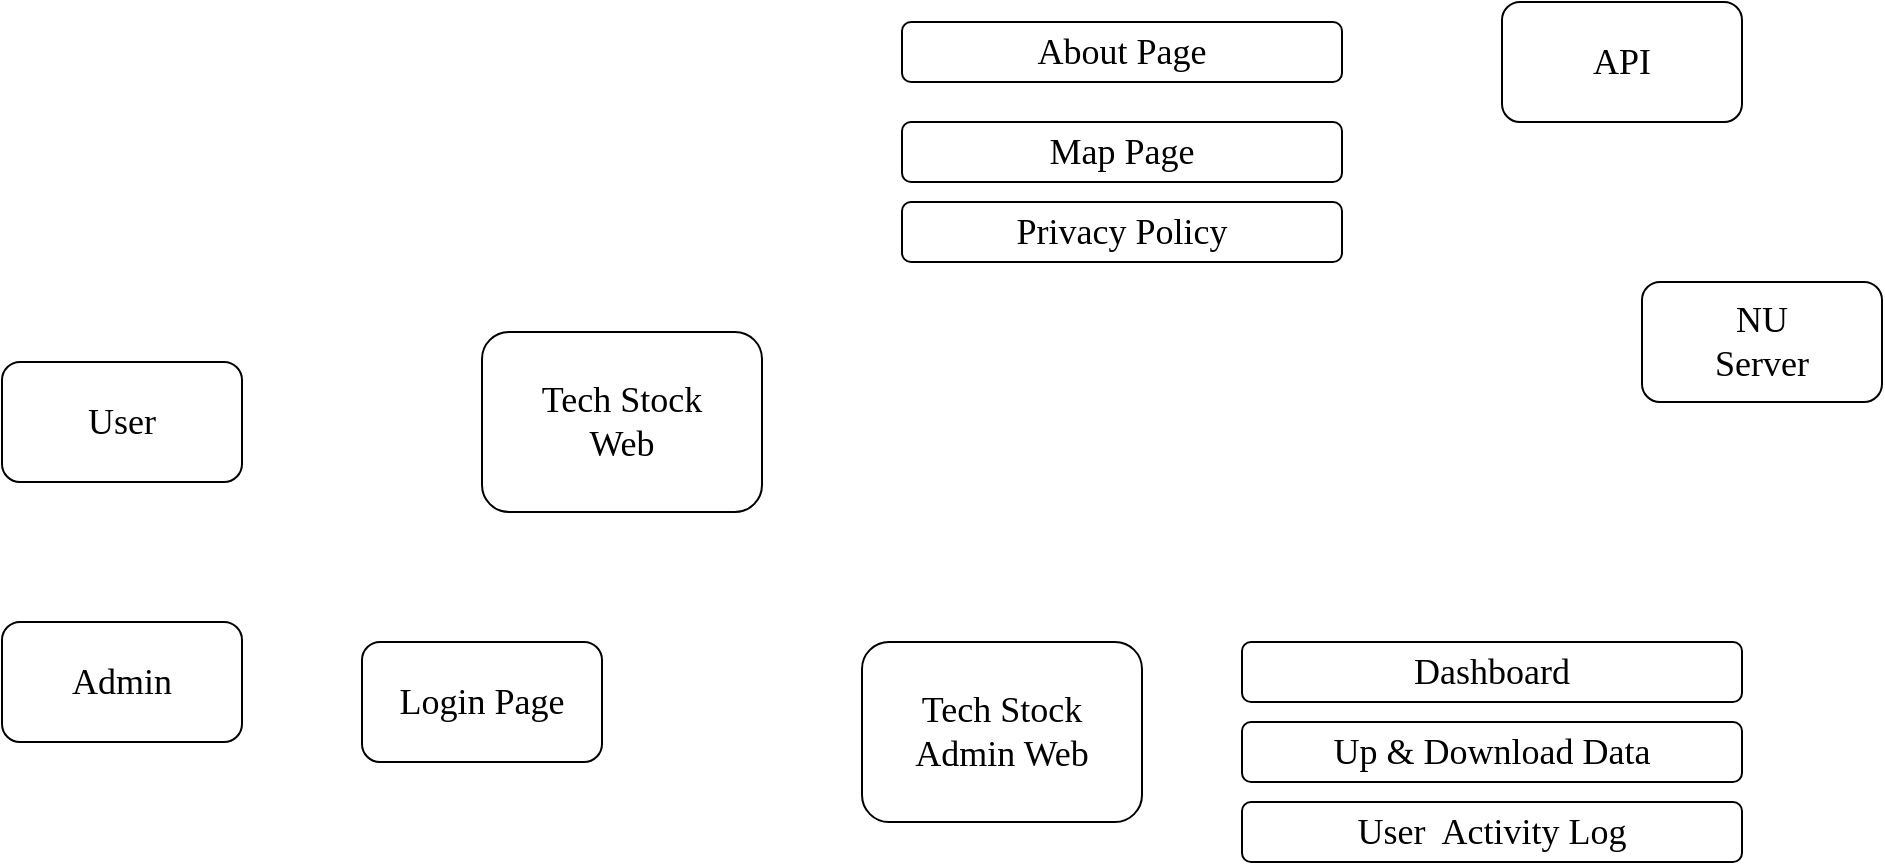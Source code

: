 <mxfile version="26.0.10">
  <diagram name="Page-1" id="r04kMvA0Kik2lb05qq4h">
    <mxGraphModel dx="-432" dy="-831" grid="1" gridSize="10" guides="1" tooltips="1" connect="1" arrows="1" fold="1" page="1" pageScale="1" pageWidth="850" pageHeight="1100" math="0" shadow="0">
      <root>
        <mxCell id="0" />
        <mxCell id="1" parent="0" />
        <mxCell id="CCbu5MB0F2N-UsjDaiTY-2" value="User" style="rounded=1;whiteSpace=wrap;html=1;fontFamily=Chakra Petch;fontSource=https%3A%2F%2Ffonts.googleapis.com%2Fcss%3Ffamily%3DChakra%2BPetch;fontSize=18;" vertex="1" parent="1">
          <mxGeometry x="930" y="1330" width="120" height="60" as="geometry" />
        </mxCell>
        <mxCell id="CCbu5MB0F2N-UsjDaiTY-3" value="Admin" style="rounded=1;whiteSpace=wrap;html=1;fontFamily=Chakra Petch;fontSource=https%3A%2F%2Ffonts.googleapis.com%2Fcss%3Ffamily%3DChakra%2BPetch;fontSize=18;" vertex="1" parent="1">
          <mxGeometry x="930" y="1460" width="120" height="60" as="geometry" />
        </mxCell>
        <mxCell id="CCbu5MB0F2N-UsjDaiTY-4" value="Tech Stock&lt;div&gt;Web&lt;/div&gt;" style="rounded=1;whiteSpace=wrap;html=1;fontFamily=Chakra Petch;fontSource=https%3A%2F%2Ffonts.googleapis.com%2Fcss%3Ffamily%3DChakra%2BPetch;fontSize=18;" vertex="1" parent="1">
          <mxGeometry x="1170" y="1315" width="140" height="90" as="geometry" />
        </mxCell>
        <mxCell id="CCbu5MB0F2N-UsjDaiTY-5" value="API" style="rounded=1;whiteSpace=wrap;html=1;fontFamily=Chakra Petch;fontSource=https%3A%2F%2Ffonts.googleapis.com%2Fcss%3Ffamily%3DChakra%2BPetch;fontSize=18;" vertex="1" parent="1">
          <mxGeometry x="1680" y="1150" width="120" height="60" as="geometry" />
        </mxCell>
        <mxCell id="CCbu5MB0F2N-UsjDaiTY-6" value="Dashboard" style="rounded=1;whiteSpace=wrap;html=1;fontFamily=Chakra Petch;fontSource=https%3A%2F%2Ffonts.googleapis.com%2Fcss%3Ffamily%3DChakra%2BPetch;fontSize=18;" vertex="1" parent="1">
          <mxGeometry x="1550" y="1470" width="250" height="30" as="geometry" />
        </mxCell>
        <mxCell id="CCbu5MB0F2N-UsjDaiTY-7" value="Login Page" style="rounded=1;whiteSpace=wrap;html=1;fontFamily=Chakra Petch;fontSource=https%3A%2F%2Ffonts.googleapis.com%2Fcss%3Ffamily%3DChakra%2BPetch;fontSize=18;" vertex="1" parent="1">
          <mxGeometry x="1110" y="1470" width="120" height="60" as="geometry" />
        </mxCell>
        <mxCell id="CCbu5MB0F2N-UsjDaiTY-8" value="About Page" style="rounded=1;whiteSpace=wrap;html=1;fontFamily=Chakra Petch;fontSource=https%3A%2F%2Ffonts.googleapis.com%2Fcss%3Ffamily%3DChakra%2BPetch;fontSize=18;" vertex="1" parent="1">
          <mxGeometry x="1380" y="1160" width="220" height="30" as="geometry" />
        </mxCell>
        <mxCell id="CCbu5MB0F2N-UsjDaiTY-9" value="Map Page" style="rounded=1;whiteSpace=wrap;html=1;fontFamily=Chakra Petch;fontSource=https%3A%2F%2Ffonts.googleapis.com%2Fcss%3Ffamily%3DChakra%2BPetch;fontSize=18;" vertex="1" parent="1">
          <mxGeometry x="1380" y="1210" width="220" height="30" as="geometry" />
        </mxCell>
        <mxCell id="CCbu5MB0F2N-UsjDaiTY-10" value="Tech Stock&lt;div&gt;Admin Web&lt;/div&gt;" style="rounded=1;whiteSpace=wrap;html=1;fontFamily=Chakra Petch;fontSource=https%3A%2F%2Ffonts.googleapis.com%2Fcss%3Ffamily%3DChakra%2BPetch;fontSize=18;" vertex="1" parent="1">
          <mxGeometry x="1360" y="1470" width="140" height="90" as="geometry" />
        </mxCell>
        <mxCell id="CCbu5MB0F2N-UsjDaiTY-12" value="Up &amp;amp; Download Data" style="rounded=1;whiteSpace=wrap;html=1;fontFamily=Chakra Petch;fontSource=https%3A%2F%2Ffonts.googleapis.com%2Fcss%3Ffamily%3DChakra%2BPetch;fontSize=18;" vertex="1" parent="1">
          <mxGeometry x="1550" y="1510" width="250" height="30" as="geometry" />
        </mxCell>
        <mxCell id="CCbu5MB0F2N-UsjDaiTY-13" value="NU&lt;div&gt;Server&lt;/div&gt;" style="rounded=1;whiteSpace=wrap;html=1;fontFamily=Chakra Petch;fontSource=https%3A%2F%2Ffonts.googleapis.com%2Fcss%3Ffamily%3DChakra%2BPetch;fontSize=18;" vertex="1" parent="1">
          <mxGeometry x="1750" y="1290" width="120" height="60" as="geometry" />
        </mxCell>
        <mxCell id="CCbu5MB0F2N-UsjDaiTY-14" value="User&amp;nbsp; Activity Log" style="rounded=1;whiteSpace=wrap;html=1;fontFamily=Chakra Petch;fontSource=https%3A%2F%2Ffonts.googleapis.com%2Fcss%3Ffamily%3DChakra%2BPetch;fontSize=18;" vertex="1" parent="1">
          <mxGeometry x="1550" y="1550" width="250" height="30" as="geometry" />
        </mxCell>
        <mxCell id="CCbu5MB0F2N-UsjDaiTY-15" value="Privacy Policy" style="rounded=1;whiteSpace=wrap;html=1;fontFamily=Chakra Petch;fontSource=https%3A%2F%2Ffonts.googleapis.com%2Fcss%3Ffamily%3DChakra%2BPetch;fontSize=18;" vertex="1" parent="1">
          <mxGeometry x="1380" y="1250" width="220" height="30" as="geometry" />
        </mxCell>
      </root>
    </mxGraphModel>
  </diagram>
</mxfile>
